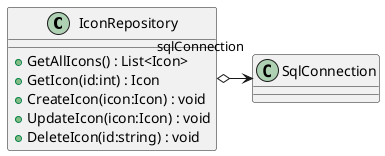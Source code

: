 @startuml
class IconRepository {
    + GetAllIcons() : List<Icon>
    + GetIcon(id:int) : Icon
    + CreateIcon(icon:Icon) : void
    + UpdateIcon(icon:Icon) : void
    + DeleteIcon(id:string) : void
}
IconRepository o-> "sqlConnection" SqlConnection
@enduml
